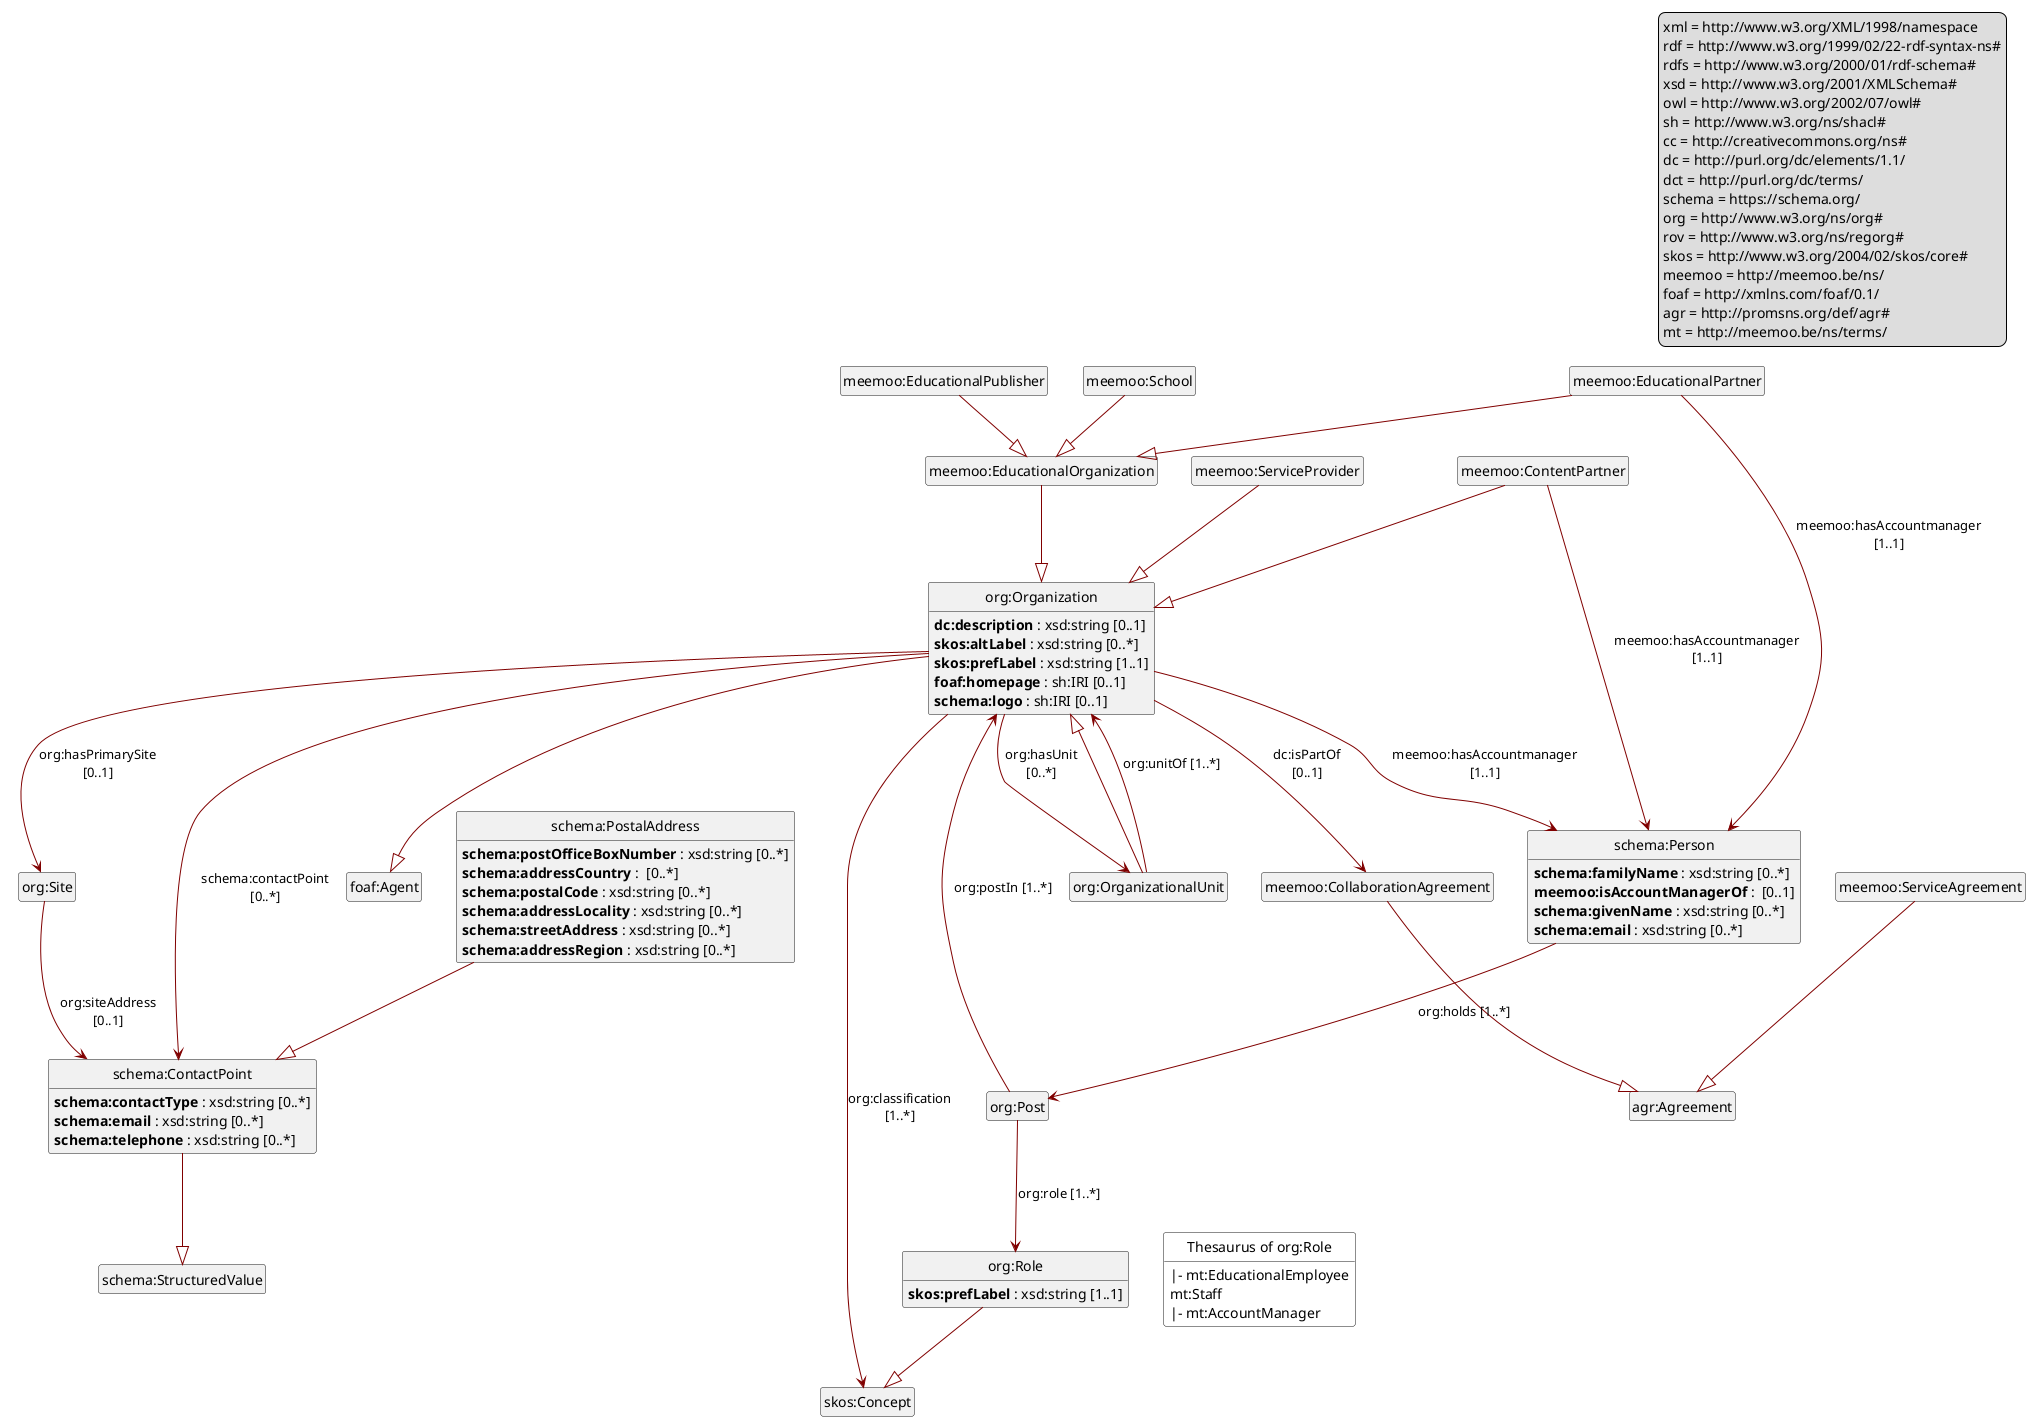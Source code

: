 
@startuml
skinparam classFontSize 14
!define LIGHTORANGE
skinparam componentStyle uml2
skinparam wrapMessageWidth 100
skinparam ArrowColor #Maroon
' Remove shadows
skinparam shadowing false
    
legend top right
xml = http://www.w3.org/XML/1998/namespace
rdf = http://www.w3.org/1999/02/22-rdf-syntax-ns#
rdfs = http://www.w3.org/2000/01/rdf-schema#
xsd = http://www.w3.org/2001/XMLSchema#
owl = http://www.w3.org/2002/07/owl#
sh = http://www.w3.org/ns/shacl#
cc = http://creativecommons.org/ns#
dc = http://purl.org/dc/elements/1.1/
dct = http://purl.org/dc/terms/
schema = https://schema.org/
org = http://www.w3.org/ns/org#
rov = http://www.w3.org/ns/regorg#
skos = http://www.w3.org/2004/02/skos/core#
meemoo = http://meemoo.be/ns/
foaf = http://xmlns.com/foaf/0.1/
agr = http://promsns.org/def/agr#
mt = http://meemoo.be/ns/terms/
endlegend
class "org:Role" as 39c159ee41f4079de76a2f89e3b544e0
class "skos:Concept" as ffeaf0d3664c31215f614a64f5bb45a5
39c159ee41f4079de76a2f89e3b544e0 --|> ffeaf0d3664c31215f614a64f5bb45a5
39c159ee41f4079de76a2f89e3b544e0 : <b>skos:prefLabel</b> : xsd:string [1..1]
enum "Thesaurus of org:Role" as 39c159ee41f4079de76a2f89e3b544e0_instances #white {
|- mt:EducationalEmployee
mt:Staff
|- mt:AccountManager
}
39c159ee41f4079de76a2f89e3b544e0 -[hidden]> 39c159ee41f4079de76a2f89e3b544e0_instances
class "org:OrganizationalUnit" as 4f5ff6b45d41fb3a14b5cf318ab0bfa4
class "org:Organization" as 74ac90c9c816d92423aaedea3c4d9dd8
4f5ff6b45d41fb3a14b5cf318ab0bfa4 --|> 74ac90c9c816d92423aaedea3c4d9dd8
class "org:Organization" as 74ac90c9c816d92423aaedea3c4d9dd8
4f5ff6b45d41fb3a14b5cf318ab0bfa4 --> 74ac90c9c816d92423aaedea3c4d9dd8 : org:unitOf [1..*]
class "meemoo:ContentPartner" as 77739dd3f071147316defc65f18cf85c
class "org:Organization" as 74ac90c9c816d92423aaedea3c4d9dd8
77739dd3f071147316defc65f18cf85c --|> 74ac90c9c816d92423aaedea3c4d9dd8
class "schema:Person" as 9e9cb48c1174c31afed273d1a674e5ba
77739dd3f071147316defc65f18cf85c --> 9e9cb48c1174c31afed273d1a674e5ba : meemoo:hasAccountmanager [1..1]
class "schema:PostalAddress" as 040b3bd8114f3bbd9a41594bf0c9ecdb
class "schema:ContactPoint" as 5737d77d36e1661caabe06256eedc2f0
040b3bd8114f3bbd9a41594bf0c9ecdb --|> 5737d77d36e1661caabe06256eedc2f0
040b3bd8114f3bbd9a41594bf0c9ecdb : <b>schema:postOfficeBoxNumber</b> : xsd:string [0..*]
040b3bd8114f3bbd9a41594bf0c9ecdb : <b>schema:addressCountry</b> :  [0..*]
040b3bd8114f3bbd9a41594bf0c9ecdb : <b>schema:postalCode</b> : xsd:string [0..*]
040b3bd8114f3bbd9a41594bf0c9ecdb : <b>schema:addressLocality</b> : xsd:string [0..*]
040b3bd8114f3bbd9a41594bf0c9ecdb : <b>schema:streetAddress</b> : xsd:string [0..*]
040b3bd8114f3bbd9a41594bf0c9ecdb : <b>schema:addressRegion</b> : xsd:string [0..*]
class "schema:ContactPoint" as 5737d77d36e1661caabe06256eedc2f0
class "schema:StructuredValue" as 1514431a7645319af8ec8df6d27eff33
5737d77d36e1661caabe06256eedc2f0 --|> 1514431a7645319af8ec8df6d27eff33
5737d77d36e1661caabe06256eedc2f0 : <b>schema:contactType</b> : xsd:string [0..*]
5737d77d36e1661caabe06256eedc2f0 : <b>schema:email</b> : xsd:string [0..*]
5737d77d36e1661caabe06256eedc2f0 : <b>schema:telephone</b> : xsd:string [0..*]
class "meemoo:EducationalPublisher" as 2810fa3471b5f9d8f4ffb4122f129865
class "meemoo:EducationalOrganization" as eb920d55ab34e13ae15beb57b15693b9
2810fa3471b5f9d8f4ffb4122f129865 --|> eb920d55ab34e13ae15beb57b15693b9
class "meemoo:ServiceAgreement" as d0f35d685c233721f31ac3e00e8f4814
class "agr:Agreement" as 7f106dbebc2762bb4aa47d80375ad8f7
d0f35d685c233721f31ac3e00e8f4814 --|> 7f106dbebc2762bb4aa47d80375ad8f7
class "meemoo:ServiceProvider" as 741dc7f4e1c9b5274f383212bfb29e61
class "org:Organization" as 74ac90c9c816d92423aaedea3c4d9dd8
741dc7f4e1c9b5274f383212bfb29e61 --|> 74ac90c9c816d92423aaedea3c4d9dd8
class "meemoo:EducationalOrganization" as eb920d55ab34e13ae15beb57b15693b9
class "org:Organization" as 74ac90c9c816d92423aaedea3c4d9dd8
eb920d55ab34e13ae15beb57b15693b9 --|> 74ac90c9c816d92423aaedea3c4d9dd8
class "org:Organization" as 74ac90c9c816d92423aaedea3c4d9dd8
class "foaf:Agent" as 3b1fed4016ea3410e7b39f0cf0331513
74ac90c9c816d92423aaedea3c4d9dd8 --|> 3b1fed4016ea3410e7b39f0cf0331513
74ac90c9c816d92423aaedea3c4d9dd8 : <b>dc:description</b> : xsd:string [0..1]
class "schema:ContactPoint" as 5737d77d36e1661caabe06256eedc2f0
74ac90c9c816d92423aaedea3c4d9dd8 --> 5737d77d36e1661caabe06256eedc2f0 : schema:contactPoint [0..*]
74ac90c9c816d92423aaedea3c4d9dd8 : <b>skos:altLabel</b> : xsd:string [0..*]
class "schema:Person" as 9e9cb48c1174c31afed273d1a674e5ba
74ac90c9c816d92423aaedea3c4d9dd8 --> 9e9cb48c1174c31afed273d1a674e5ba : meemoo:hasAccountmanager [1..1]
74ac90c9c816d92423aaedea3c4d9dd8 : <b>skos:prefLabel</b> : xsd:string [1..1]
74ac90c9c816d92423aaedea3c4d9dd8 : <b>foaf:homepage</b> : sh:IRI [0..1]
74ac90c9c816d92423aaedea3c4d9dd8 : <b>schema:logo</b> : sh:IRI [0..1]
class "skos:Concept" as ffeaf0d3664c31215f614a64f5bb45a5
74ac90c9c816d92423aaedea3c4d9dd8 --> ffeaf0d3664c31215f614a64f5bb45a5 : org:classification [1..*]
class "org:Site" as a182fa44f1b8a7375066b127bce34cd9
74ac90c9c816d92423aaedea3c4d9dd8 --> a182fa44f1b8a7375066b127bce34cd9 : org:hasPrimarySite [0..1]
class "org:OrganizationalUnit" as 4f5ff6b45d41fb3a14b5cf318ab0bfa4
74ac90c9c816d92423aaedea3c4d9dd8 --> 4f5ff6b45d41fb3a14b5cf318ab0bfa4 : org:hasUnit [0..*]
class "meemoo:CollaborationAgreement" as 4bacf20985b91d8694f51c93c2a4556e
74ac90c9c816d92423aaedea3c4d9dd8 --> 4bacf20985b91d8694f51c93c2a4556e : dc:isPartOf [0..1]
class "meemoo:School" as b6caba1d832d8f97437174d031b49a10
class "meemoo:EducationalOrganization" as eb920d55ab34e13ae15beb57b15693b9
b6caba1d832d8f97437174d031b49a10 --|> eb920d55ab34e13ae15beb57b15693b9
class "meemoo:CollaborationAgreement" as 4bacf20985b91d8694f51c93c2a4556e
class "agr:Agreement" as 7f106dbebc2762bb4aa47d80375ad8f7
4bacf20985b91d8694f51c93c2a4556e --|> 7f106dbebc2762bb4aa47d80375ad8f7
class "org:Post" as 758ff8c4e98db8a08647538fbd3197e6
class "org:Role" as 39c159ee41f4079de76a2f89e3b544e0
758ff8c4e98db8a08647538fbd3197e6 --> 39c159ee41f4079de76a2f89e3b544e0 : org:role [1..*]
class "org:Organization" as 74ac90c9c816d92423aaedea3c4d9dd8
758ff8c4e98db8a08647538fbd3197e6 --> 74ac90c9c816d92423aaedea3c4d9dd8 : org:postIn [1..*]
class "meemoo:EducationalPartner" as 5a733f6b777f87d3aeed785dc2d905dd
class "meemoo:EducationalOrganization" as eb920d55ab34e13ae15beb57b15693b9
5a733f6b777f87d3aeed785dc2d905dd --|> eb920d55ab34e13ae15beb57b15693b9
class "schema:Person" as 9e9cb48c1174c31afed273d1a674e5ba
5a733f6b777f87d3aeed785dc2d905dd --> 9e9cb48c1174c31afed273d1a674e5ba : meemoo:hasAccountmanager [1..1]
class "org:Site" as a182fa44f1b8a7375066b127bce34cd9
class "schema:ContactPoint" as 5737d77d36e1661caabe06256eedc2f0
a182fa44f1b8a7375066b127bce34cd9 --> 5737d77d36e1661caabe06256eedc2f0 : org:siteAddress [0..1]
class "schema:Person" as 9e9cb48c1174c31afed273d1a674e5ba
9e9cb48c1174c31afed273d1a674e5ba : <b>schema:familyName</b> : xsd:string [0..*]
9e9cb48c1174c31afed273d1a674e5ba : <b>meemoo:isAccountManagerOf</b> :  [0..1]
9e9cb48c1174c31afed273d1a674e5ba : <b>schema:givenName</b> : xsd:string [0..*]
9e9cb48c1174c31afed273d1a674e5ba : <b>schema:email</b> : xsd:string [0..*]
class "org:Post" as 758ff8c4e98db8a08647538fbd3197e6
9e9cb48c1174c31afed273d1a674e5ba --> 758ff8c4e98db8a08647538fbd3197e6 : org:holds [1..*]

hide circle
hide methods
hide empty members
@enduml
    
